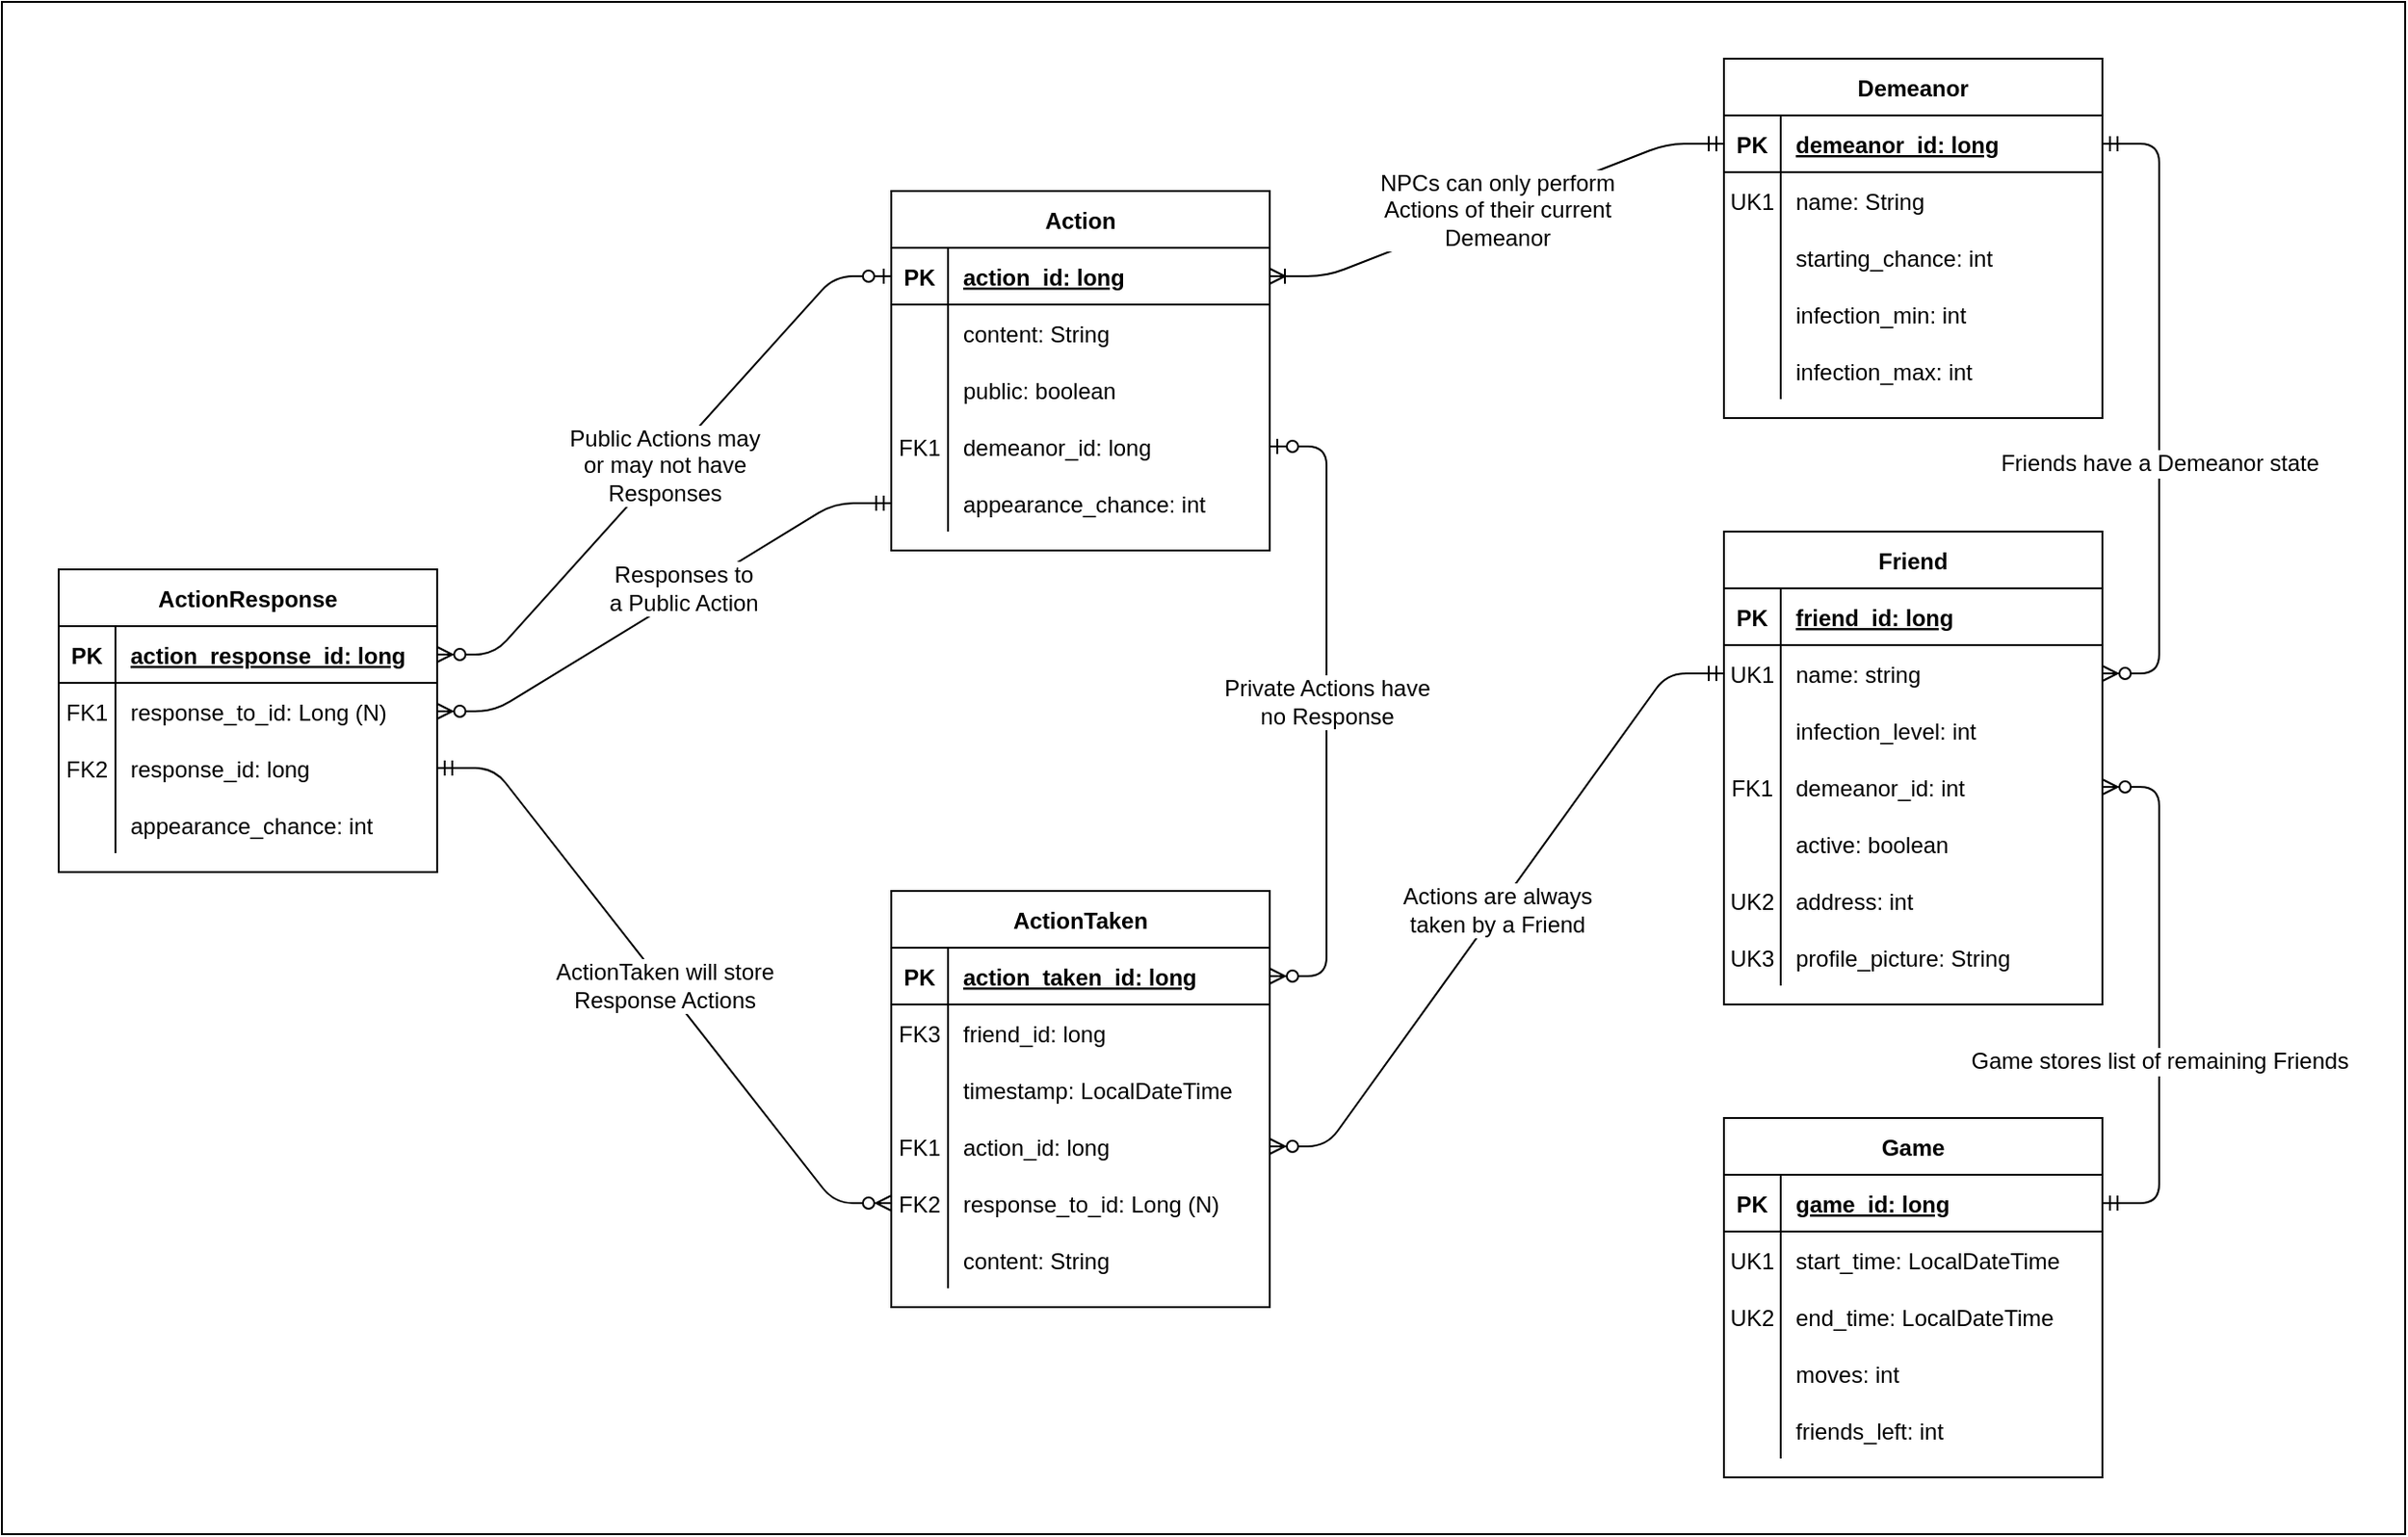 <mxfile version="13.8.5" type="device"><diagram id="R2lEEEUBdFMjLlhIrx00" name="Page-1"><mxGraphModel dx="572" dy="762" grid="1" gridSize="10" guides="1" tooltips="1" connect="1" arrows="1" fold="1" page="1" pageScale="1" pageWidth="850" pageHeight="1100" math="0" shadow="0" extFonts="Permanent Marker^https://fonts.googleapis.com/css?family=Permanent+Marker"><root><mxCell id="0"/><mxCell id="1" parent="0"/><mxCell id="ursJ2X9sYpABMRAGHstD-187" value="" style="rounded=0;whiteSpace=wrap;html=1;" parent="1" vertex="1"><mxGeometry x="1130" y="630" width="1270" height="810" as="geometry"/></mxCell><mxCell id="rzBxAN7JrpWkWMNCxAh3-235" value="Responses to&lt;br&gt;a Public Action" style="edgeStyle=entityRelationEdgeStyle;fontSize=12;html=1;endArrow=ERzeroToMany;startArrow=ERmandOne;entryX=1;entryY=0.5;entryDx=0;entryDy=0;exitX=0;exitY=0.5;exitDx=0;exitDy=0;" parent="1" source="rzBxAN7JrpWkWMNCxAh3-203" target="rzBxAN7JrpWkWMNCxAh3-213" edge="1"><mxGeometry x="-0.102" y="-3" width="100" height="100" relative="1" as="geometry"><mxPoint x="1900" y="1070" as="sourcePoint"/><mxPoint x="2000" y="970" as="targetPoint"/><mxPoint as="offset"/></mxGeometry></mxCell><mxCell id="rzBxAN7JrpWkWMNCxAh3-236" value="Public Actions may&lt;br&gt;or may not have&lt;br&gt;Responses" style="edgeStyle=entityRelationEdgeStyle;fontSize=12;html=1;endArrow=ERzeroToMany;startArrow=ERzeroToOne;entryX=1;entryY=0.5;entryDx=0;entryDy=0;exitX=0;exitY=0.5;exitDx=0;exitDy=0;" parent="1" source="rzBxAN7JrpWkWMNCxAh3-191" target="rzBxAN7JrpWkWMNCxAh3-210" edge="1"><mxGeometry width="100" height="100" relative="1" as="geometry"><mxPoint x="1850" y="1070" as="sourcePoint"/><mxPoint x="1950" y="970" as="targetPoint"/></mxGeometry></mxCell><mxCell id="rzBxAN7JrpWkWMNCxAh3-253" value="Actions are always&lt;br&gt;taken by a Friend" style="edgeStyle=entityRelationEdgeStyle;fontSize=12;html=1;endArrow=ERzeroToMany;startArrow=ERmandOne;entryX=1;entryY=0.5;entryDx=0;entryDy=0;exitX=0;exitY=0.5;exitDx=0;exitDy=0;" parent="1" source="rzBxAN7JrpWkWMNCxAh3-285" target="rzBxAN7JrpWkWMNCxAh3-247" edge="1"><mxGeometry width="100" height="100" relative="1" as="geometry"><mxPoint x="2220" y="1120" as="sourcePoint"/><mxPoint x="1760" y="1010" as="targetPoint"/></mxGeometry></mxCell><mxCell id="rzBxAN7JrpWkWMNCxAh3-254" value="ActionTaken will store&lt;br&gt;Response Actions" style="edgeStyle=entityRelationEdgeStyle;fontSize=12;html=1;endArrow=ERzeroToMany;startArrow=ERmandOne;entryX=0;entryY=0.5;entryDx=0;entryDy=0;exitX=1;exitY=0.5;exitDx=0;exitDy=0;" parent="1" source="rzBxAN7JrpWkWMNCxAh3-216" target="rzBxAN7JrpWkWMNCxAh3-250" edge="1"><mxGeometry width="100" height="100" relative="1" as="geometry"><mxPoint x="1450" y="910" as="sourcePoint"/><mxPoint x="2320" y="1040" as="targetPoint"/></mxGeometry></mxCell><mxCell id="rzBxAN7JrpWkWMNCxAh3-255" value="Private Actions have&lt;br&gt;no Response" style="edgeStyle=entityRelationEdgeStyle;fontSize=12;html=1;endArrow=ERzeroToMany;startArrow=ERzeroToOne;exitX=1;exitY=0.5;exitDx=0;exitDy=0;" parent="1" source="rzBxAN7JrpWkWMNCxAh3-200" target="rzBxAN7JrpWkWMNCxAh3-238" edge="1"><mxGeometry x="-0.029" width="100" height="100" relative="1" as="geometry"><mxPoint x="2130" y="1080" as="sourcePoint"/><mxPoint x="2230" y="980" as="targetPoint"/><mxPoint as="offset"/></mxGeometry></mxCell><mxCell id="rzBxAN7JrpWkWMNCxAh3-311" value="Game stores list of remaining Friends" style="edgeStyle=entityRelationEdgeStyle;fontSize=12;html=1;endArrow=ERzeroToMany;startArrow=ERmandOne;exitX=1;exitY=0.5;exitDx=0;exitDy=0;entryX=1;entryY=0.5;entryDx=0;entryDy=0;" parent="1" source="rzBxAN7JrpWkWMNCxAh3-260" target="rzBxAN7JrpWkWMNCxAh3-291" edge="1"><mxGeometry x="-0.25" width="100" height="100" relative="1" as="geometry"><mxPoint x="2050" y="800" as="sourcePoint"/><mxPoint x="1430" y="1100" as="targetPoint"/><mxPoint as="offset"/></mxGeometry></mxCell><mxCell id="rzBxAN7JrpWkWMNCxAh3-315" value="NPCs can only perform&lt;br&gt;Actions of their current&lt;br&gt;Demeanor" style="edgeStyle=entityRelationEdgeStyle;fontSize=12;html=1;endArrow=ERoneToMany;startArrow=ERmandOne;exitX=0;exitY=0.5;exitDx=0;exitDy=0;entryX=1;entryY=0.5;entryDx=0;entryDy=0;" parent="1" source="rzBxAN7JrpWkWMNCxAh3-301" target="rzBxAN7JrpWkWMNCxAh3-191" edge="1"><mxGeometry width="100" height="100" relative="1" as="geometry"><mxPoint x="1910" y="940" as="sourcePoint"/><mxPoint x="2010" y="840" as="targetPoint"/></mxGeometry></mxCell><mxCell id="rzBxAN7JrpWkWMNCxAh3-190" value="Action" style="shape=table;startSize=30;container=1;collapsible=1;childLayout=tableLayout;fixedRows=1;rowLines=0;fontStyle=1;align=center;resizeLast=1;" parent="1" vertex="1"><mxGeometry x="1600" y="730" width="200" height="190" as="geometry"/></mxCell><mxCell id="rzBxAN7JrpWkWMNCxAh3-191" value="" style="shape=partialRectangle;collapsible=0;dropTarget=0;pointerEvents=0;fillColor=none;top=0;left=0;bottom=1;right=0;points=[[0,0.5],[1,0.5]];portConstraint=eastwest;" parent="rzBxAN7JrpWkWMNCxAh3-190" vertex="1"><mxGeometry y="30" width="200" height="30" as="geometry"/></mxCell><mxCell id="rzBxAN7JrpWkWMNCxAh3-192" value="PK" style="shape=partialRectangle;connectable=0;fillColor=none;top=0;left=0;bottom=0;right=0;fontStyle=1;overflow=hidden;" parent="rzBxAN7JrpWkWMNCxAh3-191" vertex="1"><mxGeometry width="30" height="30" as="geometry"/></mxCell><mxCell id="rzBxAN7JrpWkWMNCxAh3-193" value="action_id: long" style="shape=partialRectangle;connectable=0;fillColor=none;top=0;left=0;bottom=0;right=0;align=left;spacingLeft=6;fontStyle=5;overflow=hidden;" parent="rzBxAN7JrpWkWMNCxAh3-191" vertex="1"><mxGeometry x="30" width="170" height="30" as="geometry"/></mxCell><mxCell id="rzBxAN7JrpWkWMNCxAh3-194" value="" style="shape=partialRectangle;collapsible=0;dropTarget=0;pointerEvents=0;fillColor=none;top=0;left=0;bottom=0;right=0;points=[[0,0.5],[1,0.5]];portConstraint=eastwest;" parent="rzBxAN7JrpWkWMNCxAh3-190" vertex="1"><mxGeometry y="60" width="200" height="30" as="geometry"/></mxCell><mxCell id="rzBxAN7JrpWkWMNCxAh3-195" value="" style="shape=partialRectangle;connectable=0;fillColor=none;top=0;left=0;bottom=0;right=0;editable=1;overflow=hidden;" parent="rzBxAN7JrpWkWMNCxAh3-194" vertex="1"><mxGeometry width="30" height="30" as="geometry"/></mxCell><mxCell id="rzBxAN7JrpWkWMNCxAh3-196" value="content: String" style="shape=partialRectangle;connectable=0;fillColor=none;top=0;left=0;bottom=0;right=0;align=left;spacingLeft=6;overflow=hidden;" parent="rzBxAN7JrpWkWMNCxAh3-194" vertex="1"><mxGeometry x="30" width="170" height="30" as="geometry"/></mxCell><mxCell id="rzBxAN7JrpWkWMNCxAh3-197" value="" style="shape=partialRectangle;collapsible=0;dropTarget=0;pointerEvents=0;fillColor=none;top=0;left=0;bottom=0;right=0;points=[[0,0.5],[1,0.5]];portConstraint=eastwest;" parent="rzBxAN7JrpWkWMNCxAh3-190" vertex="1"><mxGeometry y="90" width="200" height="30" as="geometry"/></mxCell><mxCell id="rzBxAN7JrpWkWMNCxAh3-198" value="" style="shape=partialRectangle;connectable=0;fillColor=none;top=0;left=0;bottom=0;right=0;editable=1;overflow=hidden;" parent="rzBxAN7JrpWkWMNCxAh3-197" vertex="1"><mxGeometry width="30" height="30" as="geometry"/></mxCell><mxCell id="rzBxAN7JrpWkWMNCxAh3-199" value="public: boolean" style="shape=partialRectangle;connectable=0;fillColor=none;top=0;left=0;bottom=0;right=0;align=left;spacingLeft=6;overflow=hidden;" parent="rzBxAN7JrpWkWMNCxAh3-197" vertex="1"><mxGeometry x="30" width="170" height="30" as="geometry"/></mxCell><mxCell id="rzBxAN7JrpWkWMNCxAh3-200" value="" style="shape=partialRectangle;collapsible=0;dropTarget=0;pointerEvents=0;fillColor=none;top=0;left=0;bottom=0;right=0;points=[[0,0.5],[1,0.5]];portConstraint=eastwest;" parent="rzBxAN7JrpWkWMNCxAh3-190" vertex="1"><mxGeometry y="120" width="200" height="30" as="geometry"/></mxCell><mxCell id="rzBxAN7JrpWkWMNCxAh3-201" value="FK1" style="shape=partialRectangle;connectable=0;fillColor=none;top=0;left=0;bottom=0;right=0;editable=1;overflow=hidden;" parent="rzBxAN7JrpWkWMNCxAh3-200" vertex="1"><mxGeometry width="30" height="30" as="geometry"/></mxCell><mxCell id="rzBxAN7JrpWkWMNCxAh3-202" value="demeanor_id: long" style="shape=partialRectangle;connectable=0;fillColor=none;top=0;left=0;bottom=0;right=0;align=left;spacingLeft=6;overflow=hidden;" parent="rzBxAN7JrpWkWMNCxAh3-200" vertex="1"><mxGeometry x="30" width="170" height="30" as="geometry"/></mxCell><mxCell id="rzBxAN7JrpWkWMNCxAh3-203" value="" style="shape=partialRectangle;collapsible=0;dropTarget=0;pointerEvents=0;fillColor=none;top=0;left=0;bottom=0;right=0;points=[[0,0.5],[1,0.5]];portConstraint=eastwest;" parent="rzBxAN7JrpWkWMNCxAh3-190" vertex="1"><mxGeometry y="150" width="200" height="30" as="geometry"/></mxCell><mxCell id="rzBxAN7JrpWkWMNCxAh3-204" value="" style="shape=partialRectangle;connectable=0;fillColor=none;top=0;left=0;bottom=0;right=0;editable=1;overflow=hidden;" parent="rzBxAN7JrpWkWMNCxAh3-203" vertex="1"><mxGeometry width="30" height="30" as="geometry"/></mxCell><mxCell id="rzBxAN7JrpWkWMNCxAh3-205" value="appearance_chance: int" style="shape=partialRectangle;connectable=0;fillColor=none;top=0;left=0;bottom=0;right=0;align=left;spacingLeft=6;overflow=hidden;" parent="rzBxAN7JrpWkWMNCxAh3-203" vertex="1"><mxGeometry x="30" width="170" height="30" as="geometry"/></mxCell><mxCell id="rzBxAN7JrpWkWMNCxAh3-317" value="Friends have a Demeanor state" style="edgeStyle=entityRelationEdgeStyle;fontSize=12;html=1;endArrow=ERzeroToMany;startArrow=ERmandOne;entryX=1;entryY=0.5;entryDx=0;entryDy=0;exitX=1;exitY=0.5;exitDx=0;exitDy=0;" parent="1" source="rzBxAN7JrpWkWMNCxAh3-301" target="rzBxAN7JrpWkWMNCxAh3-285" edge="1"><mxGeometry x="0.171" width="100" height="100" relative="1" as="geometry"><mxPoint x="2170" y="830" as="sourcePoint"/><mxPoint x="2270" y="760" as="targetPoint"/><mxPoint as="offset"/></mxGeometry></mxCell><mxCell id="rzBxAN7JrpWkWMNCxAh3-300" value="Demeanor" style="shape=table;startSize=30;container=1;collapsible=1;childLayout=tableLayout;fixedRows=1;rowLines=0;fontStyle=1;align=center;resizeLast=1;" parent="1" vertex="1"><mxGeometry x="2040" y="660" width="200" height="190" as="geometry"/></mxCell><mxCell id="rzBxAN7JrpWkWMNCxAh3-301" value="" style="shape=partialRectangle;collapsible=0;dropTarget=0;pointerEvents=0;fillColor=none;top=0;left=0;bottom=1;right=0;points=[[0,0.5],[1,0.5]];portConstraint=eastwest;" parent="rzBxAN7JrpWkWMNCxAh3-300" vertex="1"><mxGeometry y="30" width="200" height="30" as="geometry"/></mxCell><mxCell id="rzBxAN7JrpWkWMNCxAh3-302" value="PK" style="shape=partialRectangle;connectable=0;fillColor=none;top=0;left=0;bottom=0;right=0;fontStyle=1;overflow=hidden;" parent="rzBxAN7JrpWkWMNCxAh3-301" vertex="1"><mxGeometry width="30" height="30" as="geometry"/></mxCell><mxCell id="rzBxAN7JrpWkWMNCxAh3-303" value="demeanor_id: long" style="shape=partialRectangle;connectable=0;fillColor=none;top=0;left=0;bottom=0;right=0;align=left;spacingLeft=6;fontStyle=5;overflow=hidden;" parent="rzBxAN7JrpWkWMNCxAh3-301" vertex="1"><mxGeometry x="30" width="170" height="30" as="geometry"/></mxCell><mxCell id="rzBxAN7JrpWkWMNCxAh3-304" value="" style="shape=partialRectangle;collapsible=0;dropTarget=0;pointerEvents=0;fillColor=none;top=0;left=0;bottom=0;right=0;points=[[0,0.5],[1,0.5]];portConstraint=eastwest;" parent="rzBxAN7JrpWkWMNCxAh3-300" vertex="1"><mxGeometry y="60" width="200" height="30" as="geometry"/></mxCell><mxCell id="rzBxAN7JrpWkWMNCxAh3-305" value="UK1" style="shape=partialRectangle;connectable=0;fillColor=none;top=0;left=0;bottom=0;right=0;editable=1;overflow=hidden;" parent="rzBxAN7JrpWkWMNCxAh3-304" vertex="1"><mxGeometry width="30" height="30" as="geometry"/></mxCell><mxCell id="rzBxAN7JrpWkWMNCxAh3-306" value="name: String" style="shape=partialRectangle;connectable=0;fillColor=none;top=0;left=0;bottom=0;right=0;align=left;spacingLeft=6;overflow=hidden;" parent="rzBxAN7JrpWkWMNCxAh3-304" vertex="1"><mxGeometry x="30" width="170" height="30" as="geometry"/></mxCell><mxCell id="rzBxAN7JrpWkWMNCxAh3-318" value="" style="shape=partialRectangle;collapsible=0;dropTarget=0;pointerEvents=0;fillColor=none;top=0;left=0;bottom=0;right=0;points=[[0,0.5],[1,0.5]];portConstraint=eastwest;" parent="rzBxAN7JrpWkWMNCxAh3-300" vertex="1"><mxGeometry y="90" width="200" height="30" as="geometry"/></mxCell><mxCell id="rzBxAN7JrpWkWMNCxAh3-319" value="" style="shape=partialRectangle;connectable=0;fillColor=none;top=0;left=0;bottom=0;right=0;editable=1;overflow=hidden;" parent="rzBxAN7JrpWkWMNCxAh3-318" vertex="1"><mxGeometry width="30" height="30" as="geometry"/></mxCell><mxCell id="rzBxAN7JrpWkWMNCxAh3-320" value="starting_chance: int" style="shape=partialRectangle;connectable=0;fillColor=none;top=0;left=0;bottom=0;right=0;align=left;spacingLeft=6;overflow=hidden;" parent="rzBxAN7JrpWkWMNCxAh3-318" vertex="1"><mxGeometry x="30" width="170" height="30" as="geometry"/></mxCell><mxCell id="rzBxAN7JrpWkWMNCxAh3-321" value="" style="shape=partialRectangle;collapsible=0;dropTarget=0;pointerEvents=0;fillColor=none;top=0;left=0;bottom=0;right=0;points=[[0,0.5],[1,0.5]];portConstraint=eastwest;" parent="rzBxAN7JrpWkWMNCxAh3-300" vertex="1"><mxGeometry y="120" width="200" height="30" as="geometry"/></mxCell><mxCell id="rzBxAN7JrpWkWMNCxAh3-322" value="" style="shape=partialRectangle;connectable=0;fillColor=none;top=0;left=0;bottom=0;right=0;editable=1;overflow=hidden;" parent="rzBxAN7JrpWkWMNCxAh3-321" vertex="1"><mxGeometry width="30" height="30" as="geometry"/></mxCell><mxCell id="rzBxAN7JrpWkWMNCxAh3-323" value="infection_min: int" style="shape=partialRectangle;connectable=0;fillColor=none;top=0;left=0;bottom=0;right=0;align=left;spacingLeft=6;overflow=hidden;" parent="rzBxAN7JrpWkWMNCxAh3-321" vertex="1"><mxGeometry x="30" width="170" height="30" as="geometry"/></mxCell><mxCell id="rzBxAN7JrpWkWMNCxAh3-324" value="" style="shape=partialRectangle;collapsible=0;dropTarget=0;pointerEvents=0;fillColor=none;top=0;left=0;bottom=0;right=0;points=[[0,0.5],[1,0.5]];portConstraint=eastwest;" parent="rzBxAN7JrpWkWMNCxAh3-300" vertex="1"><mxGeometry y="150" width="200" height="30" as="geometry"/></mxCell><mxCell id="rzBxAN7JrpWkWMNCxAh3-325" value="" style="shape=partialRectangle;connectable=0;fillColor=none;top=0;left=0;bottom=0;right=0;editable=1;overflow=hidden;" parent="rzBxAN7JrpWkWMNCxAh3-324" vertex="1"><mxGeometry width="30" height="30" as="geometry"/></mxCell><mxCell id="rzBxAN7JrpWkWMNCxAh3-326" value="infection_max: int" style="shape=partialRectangle;connectable=0;fillColor=none;top=0;left=0;bottom=0;right=0;align=left;spacingLeft=6;overflow=hidden;" parent="rzBxAN7JrpWkWMNCxAh3-324" vertex="1"><mxGeometry x="30" width="170" height="30" as="geometry"/></mxCell><mxCell id="rzBxAN7JrpWkWMNCxAh3-259" value="Game" style="shape=table;startSize=30;container=1;collapsible=1;childLayout=tableLayout;fixedRows=1;rowLines=0;fontStyle=1;align=center;resizeLast=1;" parent="1" vertex="1"><mxGeometry x="2040" y="1220" width="200" height="190" as="geometry"/></mxCell><mxCell id="rzBxAN7JrpWkWMNCxAh3-260" value="" style="shape=partialRectangle;collapsible=0;dropTarget=0;pointerEvents=0;fillColor=none;top=0;left=0;bottom=1;right=0;points=[[0,0.5],[1,0.5]];portConstraint=eastwest;" parent="rzBxAN7JrpWkWMNCxAh3-259" vertex="1"><mxGeometry y="30" width="200" height="30" as="geometry"/></mxCell><mxCell id="rzBxAN7JrpWkWMNCxAh3-261" value="PK" style="shape=partialRectangle;connectable=0;fillColor=none;top=0;left=0;bottom=0;right=0;fontStyle=1;overflow=hidden;" parent="rzBxAN7JrpWkWMNCxAh3-260" vertex="1"><mxGeometry width="30" height="30" as="geometry"/></mxCell><mxCell id="rzBxAN7JrpWkWMNCxAh3-262" value="game_id: long" style="shape=partialRectangle;connectable=0;fillColor=none;top=0;left=0;bottom=0;right=0;align=left;spacingLeft=6;fontStyle=5;overflow=hidden;" parent="rzBxAN7JrpWkWMNCxAh3-260" vertex="1"><mxGeometry x="30" width="170" height="30" as="geometry"/></mxCell><mxCell id="rzBxAN7JrpWkWMNCxAh3-263" value="" style="shape=partialRectangle;collapsible=0;dropTarget=0;pointerEvents=0;fillColor=none;top=0;left=0;bottom=0;right=0;points=[[0,0.5],[1,0.5]];portConstraint=eastwest;" parent="rzBxAN7JrpWkWMNCxAh3-259" vertex="1"><mxGeometry y="60" width="200" height="30" as="geometry"/></mxCell><mxCell id="rzBxAN7JrpWkWMNCxAh3-264" value="UK1" style="shape=partialRectangle;connectable=0;fillColor=none;top=0;left=0;bottom=0;right=0;editable=1;overflow=hidden;" parent="rzBxAN7JrpWkWMNCxAh3-263" vertex="1"><mxGeometry width="30" height="30" as="geometry"/></mxCell><mxCell id="rzBxAN7JrpWkWMNCxAh3-265" value="start_time: LocalDateTime" style="shape=partialRectangle;connectable=0;fillColor=none;top=0;left=0;bottom=0;right=0;align=left;spacingLeft=6;overflow=hidden;" parent="rzBxAN7JrpWkWMNCxAh3-263" vertex="1"><mxGeometry x="30" width="170" height="30" as="geometry"/></mxCell><mxCell id="rzBxAN7JrpWkWMNCxAh3-266" value="" style="shape=partialRectangle;collapsible=0;dropTarget=0;pointerEvents=0;fillColor=none;top=0;left=0;bottom=0;right=0;points=[[0,0.5],[1,0.5]];portConstraint=eastwest;" parent="rzBxAN7JrpWkWMNCxAh3-259" vertex="1"><mxGeometry y="90" width="200" height="30" as="geometry"/></mxCell><mxCell id="rzBxAN7JrpWkWMNCxAh3-267" value="UK2" style="shape=partialRectangle;connectable=0;fillColor=none;top=0;left=0;bottom=0;right=0;editable=1;overflow=hidden;" parent="rzBxAN7JrpWkWMNCxAh3-266" vertex="1"><mxGeometry width="30" height="30" as="geometry"/></mxCell><mxCell id="rzBxAN7JrpWkWMNCxAh3-268" value="end_time: LocalDateTime" style="shape=partialRectangle;connectable=0;fillColor=none;top=0;left=0;bottom=0;right=0;align=left;spacingLeft=6;overflow=hidden;" parent="rzBxAN7JrpWkWMNCxAh3-266" vertex="1"><mxGeometry x="30" width="170" height="30" as="geometry"/></mxCell><mxCell id="rzBxAN7JrpWkWMNCxAh3-269" value="" style="shape=partialRectangle;collapsible=0;dropTarget=0;pointerEvents=0;fillColor=none;top=0;left=0;bottom=0;right=0;points=[[0,0.5],[1,0.5]];portConstraint=eastwest;" parent="rzBxAN7JrpWkWMNCxAh3-259" vertex="1"><mxGeometry y="120" width="200" height="30" as="geometry"/></mxCell><mxCell id="rzBxAN7JrpWkWMNCxAh3-270" value="" style="shape=partialRectangle;connectable=0;fillColor=none;top=0;left=0;bottom=0;right=0;editable=1;overflow=hidden;" parent="rzBxAN7JrpWkWMNCxAh3-269" vertex="1"><mxGeometry width="30" height="30" as="geometry"/></mxCell><mxCell id="rzBxAN7JrpWkWMNCxAh3-271" value="moves: int" style="shape=partialRectangle;connectable=0;fillColor=none;top=0;left=0;bottom=0;right=0;align=left;spacingLeft=6;overflow=hidden;" parent="rzBxAN7JrpWkWMNCxAh3-269" vertex="1"><mxGeometry x="30" width="170" height="30" as="geometry"/></mxCell><mxCell id="rzBxAN7JrpWkWMNCxAh3-272" value="" style="shape=partialRectangle;collapsible=0;dropTarget=0;pointerEvents=0;fillColor=none;top=0;left=0;bottom=0;right=0;points=[[0,0.5],[1,0.5]];portConstraint=eastwest;" parent="rzBxAN7JrpWkWMNCxAh3-259" vertex="1"><mxGeometry y="150" width="200" height="30" as="geometry"/></mxCell><mxCell id="rzBxAN7JrpWkWMNCxAh3-273" value="" style="shape=partialRectangle;connectable=0;fillColor=none;top=0;left=0;bottom=0;right=0;editable=1;overflow=hidden;" parent="rzBxAN7JrpWkWMNCxAh3-272" vertex="1"><mxGeometry width="30" height="30" as="geometry"/></mxCell><mxCell id="rzBxAN7JrpWkWMNCxAh3-274" value="friends_left: int" style="shape=partialRectangle;connectable=0;fillColor=none;top=0;left=0;bottom=0;right=0;align=left;spacingLeft=6;overflow=hidden;" parent="rzBxAN7JrpWkWMNCxAh3-272" vertex="1"><mxGeometry x="30" width="170" height="30" as="geometry"/></mxCell><mxCell id="rzBxAN7JrpWkWMNCxAh3-237" value="ActionTaken" style="shape=table;startSize=30;container=1;collapsible=1;childLayout=tableLayout;fixedRows=1;rowLines=0;fontStyle=1;align=center;resizeLast=1;" parent="1" vertex="1"><mxGeometry x="1600" y="1100" width="200" height="220" as="geometry"/></mxCell><mxCell id="rzBxAN7JrpWkWMNCxAh3-238" value="" style="shape=partialRectangle;collapsible=0;dropTarget=0;pointerEvents=0;fillColor=none;top=0;left=0;bottom=1;right=0;points=[[0,0.5],[1,0.5]];portConstraint=eastwest;" parent="rzBxAN7JrpWkWMNCxAh3-237" vertex="1"><mxGeometry y="30" width="200" height="30" as="geometry"/></mxCell><mxCell id="rzBxAN7JrpWkWMNCxAh3-239" value="PK" style="shape=partialRectangle;connectable=0;fillColor=none;top=0;left=0;bottom=0;right=0;fontStyle=1;overflow=hidden;" parent="rzBxAN7JrpWkWMNCxAh3-238" vertex="1"><mxGeometry width="30" height="30" as="geometry"/></mxCell><mxCell id="rzBxAN7JrpWkWMNCxAh3-240" value="action_taken_id: long" style="shape=partialRectangle;connectable=0;fillColor=none;top=0;left=0;bottom=0;right=0;align=left;spacingLeft=6;fontStyle=5;overflow=hidden;" parent="rzBxAN7JrpWkWMNCxAh3-238" vertex="1"><mxGeometry x="30" width="170" height="30" as="geometry"/></mxCell><mxCell id="rzBxAN7JrpWkWMNCxAh3-241" value="" style="shape=partialRectangle;collapsible=0;dropTarget=0;pointerEvents=0;fillColor=none;top=0;left=0;bottom=0;right=0;points=[[0,0.5],[1,0.5]];portConstraint=eastwest;" parent="rzBxAN7JrpWkWMNCxAh3-237" vertex="1"><mxGeometry y="60" width="200" height="30" as="geometry"/></mxCell><mxCell id="rzBxAN7JrpWkWMNCxAh3-242" value="FK3" style="shape=partialRectangle;connectable=0;fillColor=none;top=0;left=0;bottom=0;right=0;editable=1;overflow=hidden;" parent="rzBxAN7JrpWkWMNCxAh3-241" vertex="1"><mxGeometry width="30" height="30" as="geometry"/></mxCell><mxCell id="rzBxAN7JrpWkWMNCxAh3-243" value="friend_id: long" style="shape=partialRectangle;connectable=0;fillColor=none;top=0;left=0;bottom=0;right=0;align=left;spacingLeft=6;overflow=hidden;" parent="rzBxAN7JrpWkWMNCxAh3-241" vertex="1"><mxGeometry x="30" width="170" height="30" as="geometry"/></mxCell><mxCell id="rzBxAN7JrpWkWMNCxAh3-244" value="" style="shape=partialRectangle;collapsible=0;dropTarget=0;pointerEvents=0;fillColor=none;top=0;left=0;bottom=0;right=0;points=[[0,0.5],[1,0.5]];portConstraint=eastwest;" parent="rzBxAN7JrpWkWMNCxAh3-237" vertex="1"><mxGeometry y="90" width="200" height="30" as="geometry"/></mxCell><mxCell id="rzBxAN7JrpWkWMNCxAh3-245" value="" style="shape=partialRectangle;connectable=0;fillColor=none;top=0;left=0;bottom=0;right=0;editable=1;overflow=hidden;" parent="rzBxAN7JrpWkWMNCxAh3-244" vertex="1"><mxGeometry width="30" height="30" as="geometry"/></mxCell><mxCell id="rzBxAN7JrpWkWMNCxAh3-246" value="timestamp: LocalDateTime" style="shape=partialRectangle;connectable=0;fillColor=none;top=0;left=0;bottom=0;right=0;align=left;spacingLeft=6;overflow=hidden;" parent="rzBxAN7JrpWkWMNCxAh3-244" vertex="1"><mxGeometry x="30" width="170" height="30" as="geometry"/></mxCell><mxCell id="rzBxAN7JrpWkWMNCxAh3-247" value="" style="shape=partialRectangle;collapsible=0;dropTarget=0;pointerEvents=0;fillColor=none;top=0;left=0;bottom=0;right=0;points=[[0,0.5],[1,0.5]];portConstraint=eastwest;" parent="rzBxAN7JrpWkWMNCxAh3-237" vertex="1"><mxGeometry y="120" width="200" height="30" as="geometry"/></mxCell><mxCell id="rzBxAN7JrpWkWMNCxAh3-248" value="FK1" style="shape=partialRectangle;connectable=0;fillColor=none;top=0;left=0;bottom=0;right=0;editable=1;overflow=hidden;" parent="rzBxAN7JrpWkWMNCxAh3-247" vertex="1"><mxGeometry width="30" height="30" as="geometry"/></mxCell><mxCell id="rzBxAN7JrpWkWMNCxAh3-249" value="action_id: long" style="shape=partialRectangle;connectable=0;fillColor=none;top=0;left=0;bottom=0;right=0;align=left;spacingLeft=6;overflow=hidden;" parent="rzBxAN7JrpWkWMNCxAh3-247" vertex="1"><mxGeometry x="30" width="170" height="30" as="geometry"/></mxCell><mxCell id="rzBxAN7JrpWkWMNCxAh3-250" value="" style="shape=partialRectangle;collapsible=0;dropTarget=0;pointerEvents=0;fillColor=none;top=0;left=0;bottom=0;right=0;points=[[0,0.5],[1,0.5]];portConstraint=eastwest;" parent="rzBxAN7JrpWkWMNCxAh3-237" vertex="1"><mxGeometry y="150" width="200" height="30" as="geometry"/></mxCell><mxCell id="rzBxAN7JrpWkWMNCxAh3-251" value="FK2" style="shape=partialRectangle;connectable=0;fillColor=none;top=0;left=0;bottom=0;right=0;editable=1;overflow=hidden;" parent="rzBxAN7JrpWkWMNCxAh3-250" vertex="1"><mxGeometry width="30" height="30" as="geometry"/></mxCell><mxCell id="rzBxAN7JrpWkWMNCxAh3-252" value="response_to_id: Long (N)" style="shape=partialRectangle;connectable=0;fillColor=none;top=0;left=0;bottom=0;right=0;align=left;spacingLeft=6;overflow=hidden;" parent="rzBxAN7JrpWkWMNCxAh3-250" vertex="1"><mxGeometry x="30" width="170" height="30" as="geometry"/></mxCell><mxCell id="rzBxAN7JrpWkWMNCxAh3-256" value="" style="shape=partialRectangle;collapsible=0;dropTarget=0;pointerEvents=0;fillColor=none;top=0;left=0;bottom=0;right=0;points=[[0,0.5],[1,0.5]];portConstraint=eastwest;" parent="rzBxAN7JrpWkWMNCxAh3-237" vertex="1"><mxGeometry y="180" width="200" height="30" as="geometry"/></mxCell><mxCell id="rzBxAN7JrpWkWMNCxAh3-257" value="" style="shape=partialRectangle;connectable=0;fillColor=none;top=0;left=0;bottom=0;right=0;editable=1;overflow=hidden;" parent="rzBxAN7JrpWkWMNCxAh3-256" vertex="1"><mxGeometry width="30" height="30" as="geometry"/></mxCell><mxCell id="rzBxAN7JrpWkWMNCxAh3-258" value="content: String" style="shape=partialRectangle;connectable=0;fillColor=none;top=0;left=0;bottom=0;right=0;align=left;spacingLeft=6;overflow=hidden;" parent="rzBxAN7JrpWkWMNCxAh3-256" vertex="1"><mxGeometry x="30" width="170" height="30" as="geometry"/></mxCell><mxCell id="rzBxAN7JrpWkWMNCxAh3-209" value="ActionResponse" style="shape=table;startSize=30;container=1;collapsible=1;childLayout=tableLayout;fixedRows=1;rowLines=0;fontStyle=1;align=center;resizeLast=1;" parent="1" vertex="1"><mxGeometry x="1160" y="930" width="200" height="160" as="geometry"/></mxCell><mxCell id="rzBxAN7JrpWkWMNCxAh3-210" value="" style="shape=partialRectangle;collapsible=0;dropTarget=0;pointerEvents=0;fillColor=none;top=0;left=0;bottom=1;right=0;points=[[0,0.5],[1,0.5]];portConstraint=eastwest;" parent="rzBxAN7JrpWkWMNCxAh3-209" vertex="1"><mxGeometry y="30" width="200" height="30" as="geometry"/></mxCell><mxCell id="rzBxAN7JrpWkWMNCxAh3-211" value="PK" style="shape=partialRectangle;connectable=0;fillColor=none;top=0;left=0;bottom=0;right=0;fontStyle=1;overflow=hidden;" parent="rzBxAN7JrpWkWMNCxAh3-210" vertex="1"><mxGeometry width="30" height="30" as="geometry"/></mxCell><mxCell id="rzBxAN7JrpWkWMNCxAh3-212" value="action_response_id: long" style="shape=partialRectangle;connectable=0;fillColor=none;top=0;left=0;bottom=0;right=0;align=left;spacingLeft=6;fontStyle=5;overflow=hidden;" parent="rzBxAN7JrpWkWMNCxAh3-210" vertex="1"><mxGeometry x="30" width="170" height="30" as="geometry"/></mxCell><mxCell id="rzBxAN7JrpWkWMNCxAh3-213" value="" style="shape=partialRectangle;collapsible=0;dropTarget=0;pointerEvents=0;fillColor=none;top=0;left=0;bottom=0;right=0;points=[[0,0.5],[1,0.5]];portConstraint=eastwest;" parent="rzBxAN7JrpWkWMNCxAh3-209" vertex="1"><mxGeometry y="60" width="200" height="30" as="geometry"/></mxCell><mxCell id="rzBxAN7JrpWkWMNCxAh3-214" value="FK1" style="shape=partialRectangle;connectable=0;fillColor=none;top=0;left=0;bottom=0;right=0;editable=1;overflow=hidden;" parent="rzBxAN7JrpWkWMNCxAh3-213" vertex="1"><mxGeometry width="30" height="30" as="geometry"/></mxCell><mxCell id="rzBxAN7JrpWkWMNCxAh3-215" value="response_to_id: Long (N)" style="shape=partialRectangle;connectable=0;fillColor=none;top=0;left=0;bottom=0;right=0;align=left;spacingLeft=6;overflow=hidden;" parent="rzBxAN7JrpWkWMNCxAh3-213" vertex="1"><mxGeometry x="30" width="170" height="30" as="geometry"/></mxCell><mxCell id="rzBxAN7JrpWkWMNCxAh3-216" value="" style="shape=partialRectangle;collapsible=0;dropTarget=0;pointerEvents=0;fillColor=none;top=0;left=0;bottom=0;right=0;points=[[0,0.5],[1,0.5]];portConstraint=eastwest;" parent="rzBxAN7JrpWkWMNCxAh3-209" vertex="1"><mxGeometry y="90" width="200" height="30" as="geometry"/></mxCell><mxCell id="rzBxAN7JrpWkWMNCxAh3-217" value="FK2" style="shape=partialRectangle;connectable=0;fillColor=none;top=0;left=0;bottom=0;right=0;editable=1;overflow=hidden;" parent="rzBxAN7JrpWkWMNCxAh3-216" vertex="1"><mxGeometry width="30" height="30" as="geometry"/></mxCell><mxCell id="rzBxAN7JrpWkWMNCxAh3-218" value="response_id: long" style="shape=partialRectangle;connectable=0;fillColor=none;top=0;left=0;bottom=0;right=0;align=left;spacingLeft=6;overflow=hidden;" parent="rzBxAN7JrpWkWMNCxAh3-216" vertex="1"><mxGeometry x="30" width="170" height="30" as="geometry"/></mxCell><mxCell id="rzBxAN7JrpWkWMNCxAh3-219" value="" style="shape=partialRectangle;collapsible=0;dropTarget=0;pointerEvents=0;fillColor=none;top=0;left=0;bottom=0;right=0;points=[[0,0.5],[1,0.5]];portConstraint=eastwest;" parent="rzBxAN7JrpWkWMNCxAh3-209" vertex="1"><mxGeometry y="120" width="200" height="30" as="geometry"/></mxCell><mxCell id="rzBxAN7JrpWkWMNCxAh3-220" value="" style="shape=partialRectangle;connectable=0;fillColor=none;top=0;left=0;bottom=0;right=0;editable=1;overflow=hidden;" parent="rzBxAN7JrpWkWMNCxAh3-219" vertex="1"><mxGeometry width="30" height="30" as="geometry"/></mxCell><mxCell id="rzBxAN7JrpWkWMNCxAh3-221" value="appearance_chance: int" style="shape=partialRectangle;connectable=0;fillColor=none;top=0;left=0;bottom=0;right=0;align=left;spacingLeft=6;overflow=hidden;" parent="rzBxAN7JrpWkWMNCxAh3-219" vertex="1"><mxGeometry x="30" width="170" height="30" as="geometry"/></mxCell><mxCell id="rzBxAN7JrpWkWMNCxAh3-281" value="Friend" style="shape=table;startSize=30;container=1;collapsible=1;childLayout=tableLayout;fixedRows=1;rowLines=0;fontStyle=1;align=center;resizeLast=1;" parent="1" vertex="1"><mxGeometry x="2040" y="910" width="200" height="250" as="geometry"/></mxCell><mxCell id="rzBxAN7JrpWkWMNCxAh3-282" value="" style="shape=partialRectangle;collapsible=0;dropTarget=0;pointerEvents=0;fillColor=none;top=0;left=0;bottom=1;right=0;points=[[0,0.5],[1,0.5]];portConstraint=eastwest;" parent="rzBxAN7JrpWkWMNCxAh3-281" vertex="1"><mxGeometry y="30" width="200" height="30" as="geometry"/></mxCell><mxCell id="rzBxAN7JrpWkWMNCxAh3-283" value="PK" style="shape=partialRectangle;connectable=0;fillColor=none;top=0;left=0;bottom=0;right=0;fontStyle=1;overflow=hidden;" parent="rzBxAN7JrpWkWMNCxAh3-282" vertex="1"><mxGeometry width="30" height="30" as="geometry"/></mxCell><mxCell id="rzBxAN7JrpWkWMNCxAh3-284" value="friend_id: long" style="shape=partialRectangle;connectable=0;fillColor=none;top=0;left=0;bottom=0;right=0;align=left;spacingLeft=6;fontStyle=5;overflow=hidden;" parent="rzBxAN7JrpWkWMNCxAh3-282" vertex="1"><mxGeometry x="30" width="170" height="30" as="geometry"/></mxCell><mxCell id="rzBxAN7JrpWkWMNCxAh3-285" value="" style="shape=partialRectangle;collapsible=0;dropTarget=0;pointerEvents=0;fillColor=none;top=0;left=0;bottom=0;right=0;points=[[0,0.5],[1,0.5]];portConstraint=eastwest;" parent="rzBxAN7JrpWkWMNCxAh3-281" vertex="1"><mxGeometry y="60" width="200" height="30" as="geometry"/></mxCell><mxCell id="rzBxAN7JrpWkWMNCxAh3-286" value="UK1" style="shape=partialRectangle;connectable=0;fillColor=none;top=0;left=0;bottom=0;right=0;editable=1;overflow=hidden;" parent="rzBxAN7JrpWkWMNCxAh3-285" vertex="1"><mxGeometry width="30" height="30" as="geometry"/></mxCell><mxCell id="rzBxAN7JrpWkWMNCxAh3-287" value="name: string" style="shape=partialRectangle;connectable=0;fillColor=none;top=0;left=0;bottom=0;right=0;align=left;spacingLeft=6;overflow=hidden;" parent="rzBxAN7JrpWkWMNCxAh3-285" vertex="1"><mxGeometry x="30" width="170" height="30" as="geometry"/></mxCell><mxCell id="rzBxAN7JrpWkWMNCxAh3-288" value="" style="shape=partialRectangle;collapsible=0;dropTarget=0;pointerEvents=0;fillColor=none;top=0;left=0;bottom=0;right=0;points=[[0,0.5],[1,0.5]];portConstraint=eastwest;" parent="rzBxAN7JrpWkWMNCxAh3-281" vertex="1"><mxGeometry y="90" width="200" height="30" as="geometry"/></mxCell><mxCell id="rzBxAN7JrpWkWMNCxAh3-289" value="" style="shape=partialRectangle;connectable=0;fillColor=none;top=0;left=0;bottom=0;right=0;editable=1;overflow=hidden;" parent="rzBxAN7JrpWkWMNCxAh3-288" vertex="1"><mxGeometry width="30" height="30" as="geometry"/></mxCell><mxCell id="rzBxAN7JrpWkWMNCxAh3-290" value="infection_level: int" style="shape=partialRectangle;connectable=0;fillColor=none;top=0;left=0;bottom=0;right=0;align=left;spacingLeft=6;overflow=hidden;" parent="rzBxAN7JrpWkWMNCxAh3-288" vertex="1"><mxGeometry x="30" width="170" height="30" as="geometry"/></mxCell><mxCell id="rzBxAN7JrpWkWMNCxAh3-291" value="" style="shape=partialRectangle;collapsible=0;dropTarget=0;pointerEvents=0;fillColor=none;top=0;left=0;bottom=0;right=0;points=[[0,0.5],[1,0.5]];portConstraint=eastwest;" parent="rzBxAN7JrpWkWMNCxAh3-281" vertex="1"><mxGeometry y="120" width="200" height="30" as="geometry"/></mxCell><mxCell id="rzBxAN7JrpWkWMNCxAh3-292" value="FK1" style="shape=partialRectangle;connectable=0;fillColor=none;top=0;left=0;bottom=0;right=0;editable=1;overflow=hidden;" parent="rzBxAN7JrpWkWMNCxAh3-291" vertex="1"><mxGeometry width="30" height="30" as="geometry"/></mxCell><mxCell id="rzBxAN7JrpWkWMNCxAh3-293" value="demeanor_id: int" style="shape=partialRectangle;connectable=0;fillColor=none;top=0;left=0;bottom=0;right=0;align=left;spacingLeft=6;overflow=hidden;" parent="rzBxAN7JrpWkWMNCxAh3-291" vertex="1"><mxGeometry x="30" width="170" height="30" as="geometry"/></mxCell><mxCell id="TI81xY6kGUoTqUx4A64g-1" value="" style="shape=partialRectangle;collapsible=0;dropTarget=0;pointerEvents=0;fillColor=none;top=0;left=0;bottom=0;right=0;points=[[0,0.5],[1,0.5]];portConstraint=eastwest;" vertex="1" parent="rzBxAN7JrpWkWMNCxAh3-281"><mxGeometry y="150" width="200" height="30" as="geometry"/></mxCell><mxCell id="TI81xY6kGUoTqUx4A64g-2" value="" style="shape=partialRectangle;connectable=0;fillColor=none;top=0;left=0;bottom=0;right=0;editable=1;overflow=hidden;" vertex="1" parent="TI81xY6kGUoTqUx4A64g-1"><mxGeometry width="30" height="30" as="geometry"/></mxCell><mxCell id="TI81xY6kGUoTqUx4A64g-3" value="active: boolean" style="shape=partialRectangle;connectable=0;fillColor=none;top=0;left=0;bottom=0;right=0;align=left;spacingLeft=6;overflow=hidden;" vertex="1" parent="TI81xY6kGUoTqUx4A64g-1"><mxGeometry x="30" width="170" height="30" as="geometry"/></mxCell><mxCell id="rzBxAN7JrpWkWMNCxAh3-294" value="" style="shape=partialRectangle;collapsible=0;dropTarget=0;pointerEvents=0;fillColor=none;top=0;left=0;bottom=0;right=0;points=[[0,0.5],[1,0.5]];portConstraint=eastwest;" parent="rzBxAN7JrpWkWMNCxAh3-281" vertex="1"><mxGeometry y="180" width="200" height="30" as="geometry"/></mxCell><mxCell id="rzBxAN7JrpWkWMNCxAh3-295" value="UK2" style="shape=partialRectangle;connectable=0;fillColor=none;top=0;left=0;bottom=0;right=0;editable=1;overflow=hidden;" parent="rzBxAN7JrpWkWMNCxAh3-294" vertex="1"><mxGeometry width="30" height="30" as="geometry"/></mxCell><mxCell id="rzBxAN7JrpWkWMNCxAh3-296" value="address: int" style="shape=partialRectangle;connectable=0;fillColor=none;top=0;left=0;bottom=0;right=0;align=left;spacingLeft=6;overflow=hidden;" parent="rzBxAN7JrpWkWMNCxAh3-294" vertex="1"><mxGeometry x="30" width="170" height="30" as="geometry"/></mxCell><mxCell id="rzBxAN7JrpWkWMNCxAh3-297" value="" style="shape=partialRectangle;collapsible=0;dropTarget=0;pointerEvents=0;fillColor=none;top=0;left=0;bottom=0;right=0;points=[[0,0.5],[1,0.5]];portConstraint=eastwest;" parent="rzBxAN7JrpWkWMNCxAh3-281" vertex="1"><mxGeometry y="210" width="200" height="30" as="geometry"/></mxCell><mxCell id="rzBxAN7JrpWkWMNCxAh3-298" value="UK3" style="shape=partialRectangle;connectable=0;fillColor=none;top=0;left=0;bottom=0;right=0;editable=1;overflow=hidden;" parent="rzBxAN7JrpWkWMNCxAh3-297" vertex="1"><mxGeometry width="30" height="30" as="geometry"/></mxCell><mxCell id="rzBxAN7JrpWkWMNCxAh3-299" value="profile_picture: String" style="shape=partialRectangle;connectable=0;fillColor=none;top=0;left=0;bottom=0;right=0;align=left;spacingLeft=6;overflow=hidden;" parent="rzBxAN7JrpWkWMNCxAh3-297" vertex="1"><mxGeometry x="30" width="170" height="30" as="geometry"/></mxCell></root></mxGraphModel></diagram></mxfile>